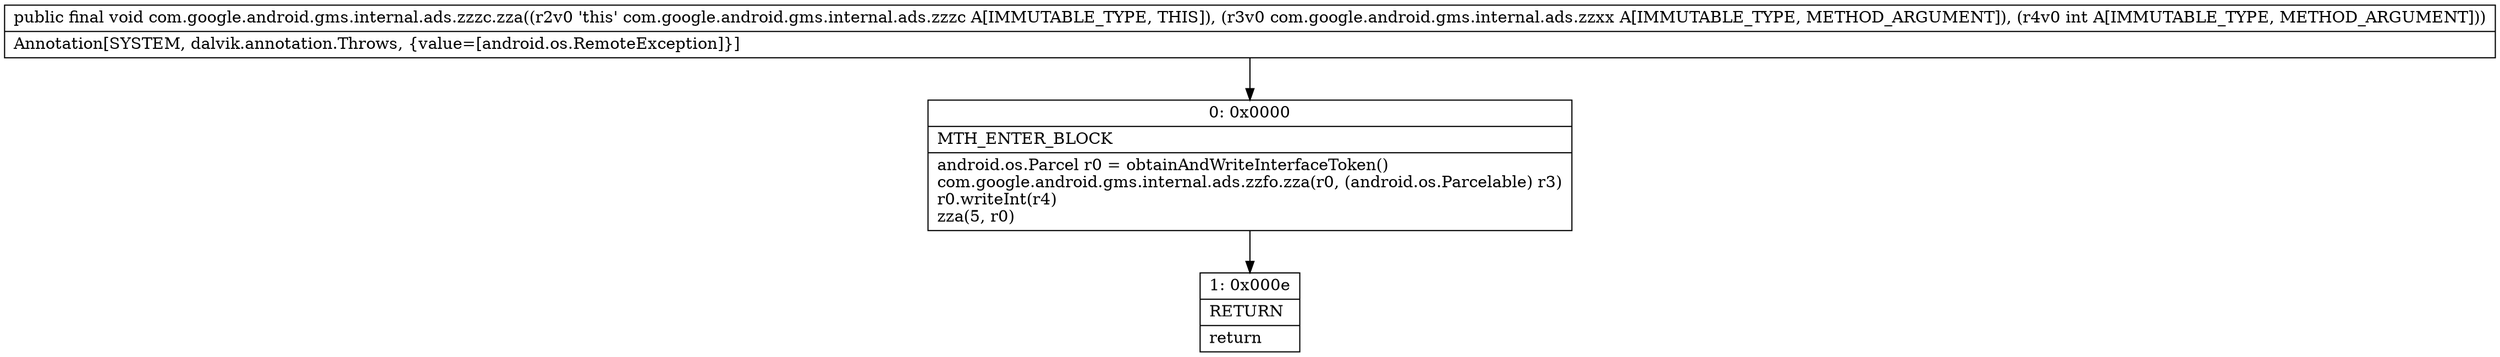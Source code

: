 digraph "CFG forcom.google.android.gms.internal.ads.zzzc.zza(Lcom\/google\/android\/gms\/internal\/ads\/zzxx;I)V" {
Node_0 [shape=record,label="{0\:\ 0x0000|MTH_ENTER_BLOCK\l|android.os.Parcel r0 = obtainAndWriteInterfaceToken()\lcom.google.android.gms.internal.ads.zzfo.zza(r0, (android.os.Parcelable) r3)\lr0.writeInt(r4)\lzza(5, r0)\l}"];
Node_1 [shape=record,label="{1\:\ 0x000e|RETURN\l|return\l}"];
MethodNode[shape=record,label="{public final void com.google.android.gms.internal.ads.zzzc.zza((r2v0 'this' com.google.android.gms.internal.ads.zzzc A[IMMUTABLE_TYPE, THIS]), (r3v0 com.google.android.gms.internal.ads.zzxx A[IMMUTABLE_TYPE, METHOD_ARGUMENT]), (r4v0 int A[IMMUTABLE_TYPE, METHOD_ARGUMENT]))  | Annotation[SYSTEM, dalvik.annotation.Throws, \{value=[android.os.RemoteException]\}]\l}"];
MethodNode -> Node_0;
Node_0 -> Node_1;
}

